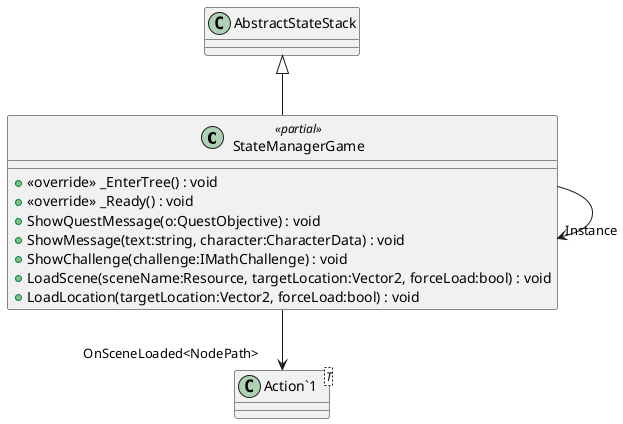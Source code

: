 @startuml
class StateManagerGame <<partial>> {
    + <<override>> _EnterTree() : void
    + <<override>> _Ready() : void
    + ShowQuestMessage(o:QuestObjective) : void
    + ShowMessage(text:string, character:CharacterData) : void
    + ShowChallenge(challenge:IMathChallenge) : void
    + LoadScene(sceneName:Resource, targetLocation:Vector2, forceLoad:bool) : void
    + LoadLocation(targetLocation:Vector2, forceLoad:bool) : void
}
class "Action`1"<T> {
}
AbstractStateStack <|-- StateManagerGame
StateManagerGame --> "Instance" StateManagerGame
StateManagerGame --> "OnSceneLoaded<NodePath>" "Action`1"
@enduml
